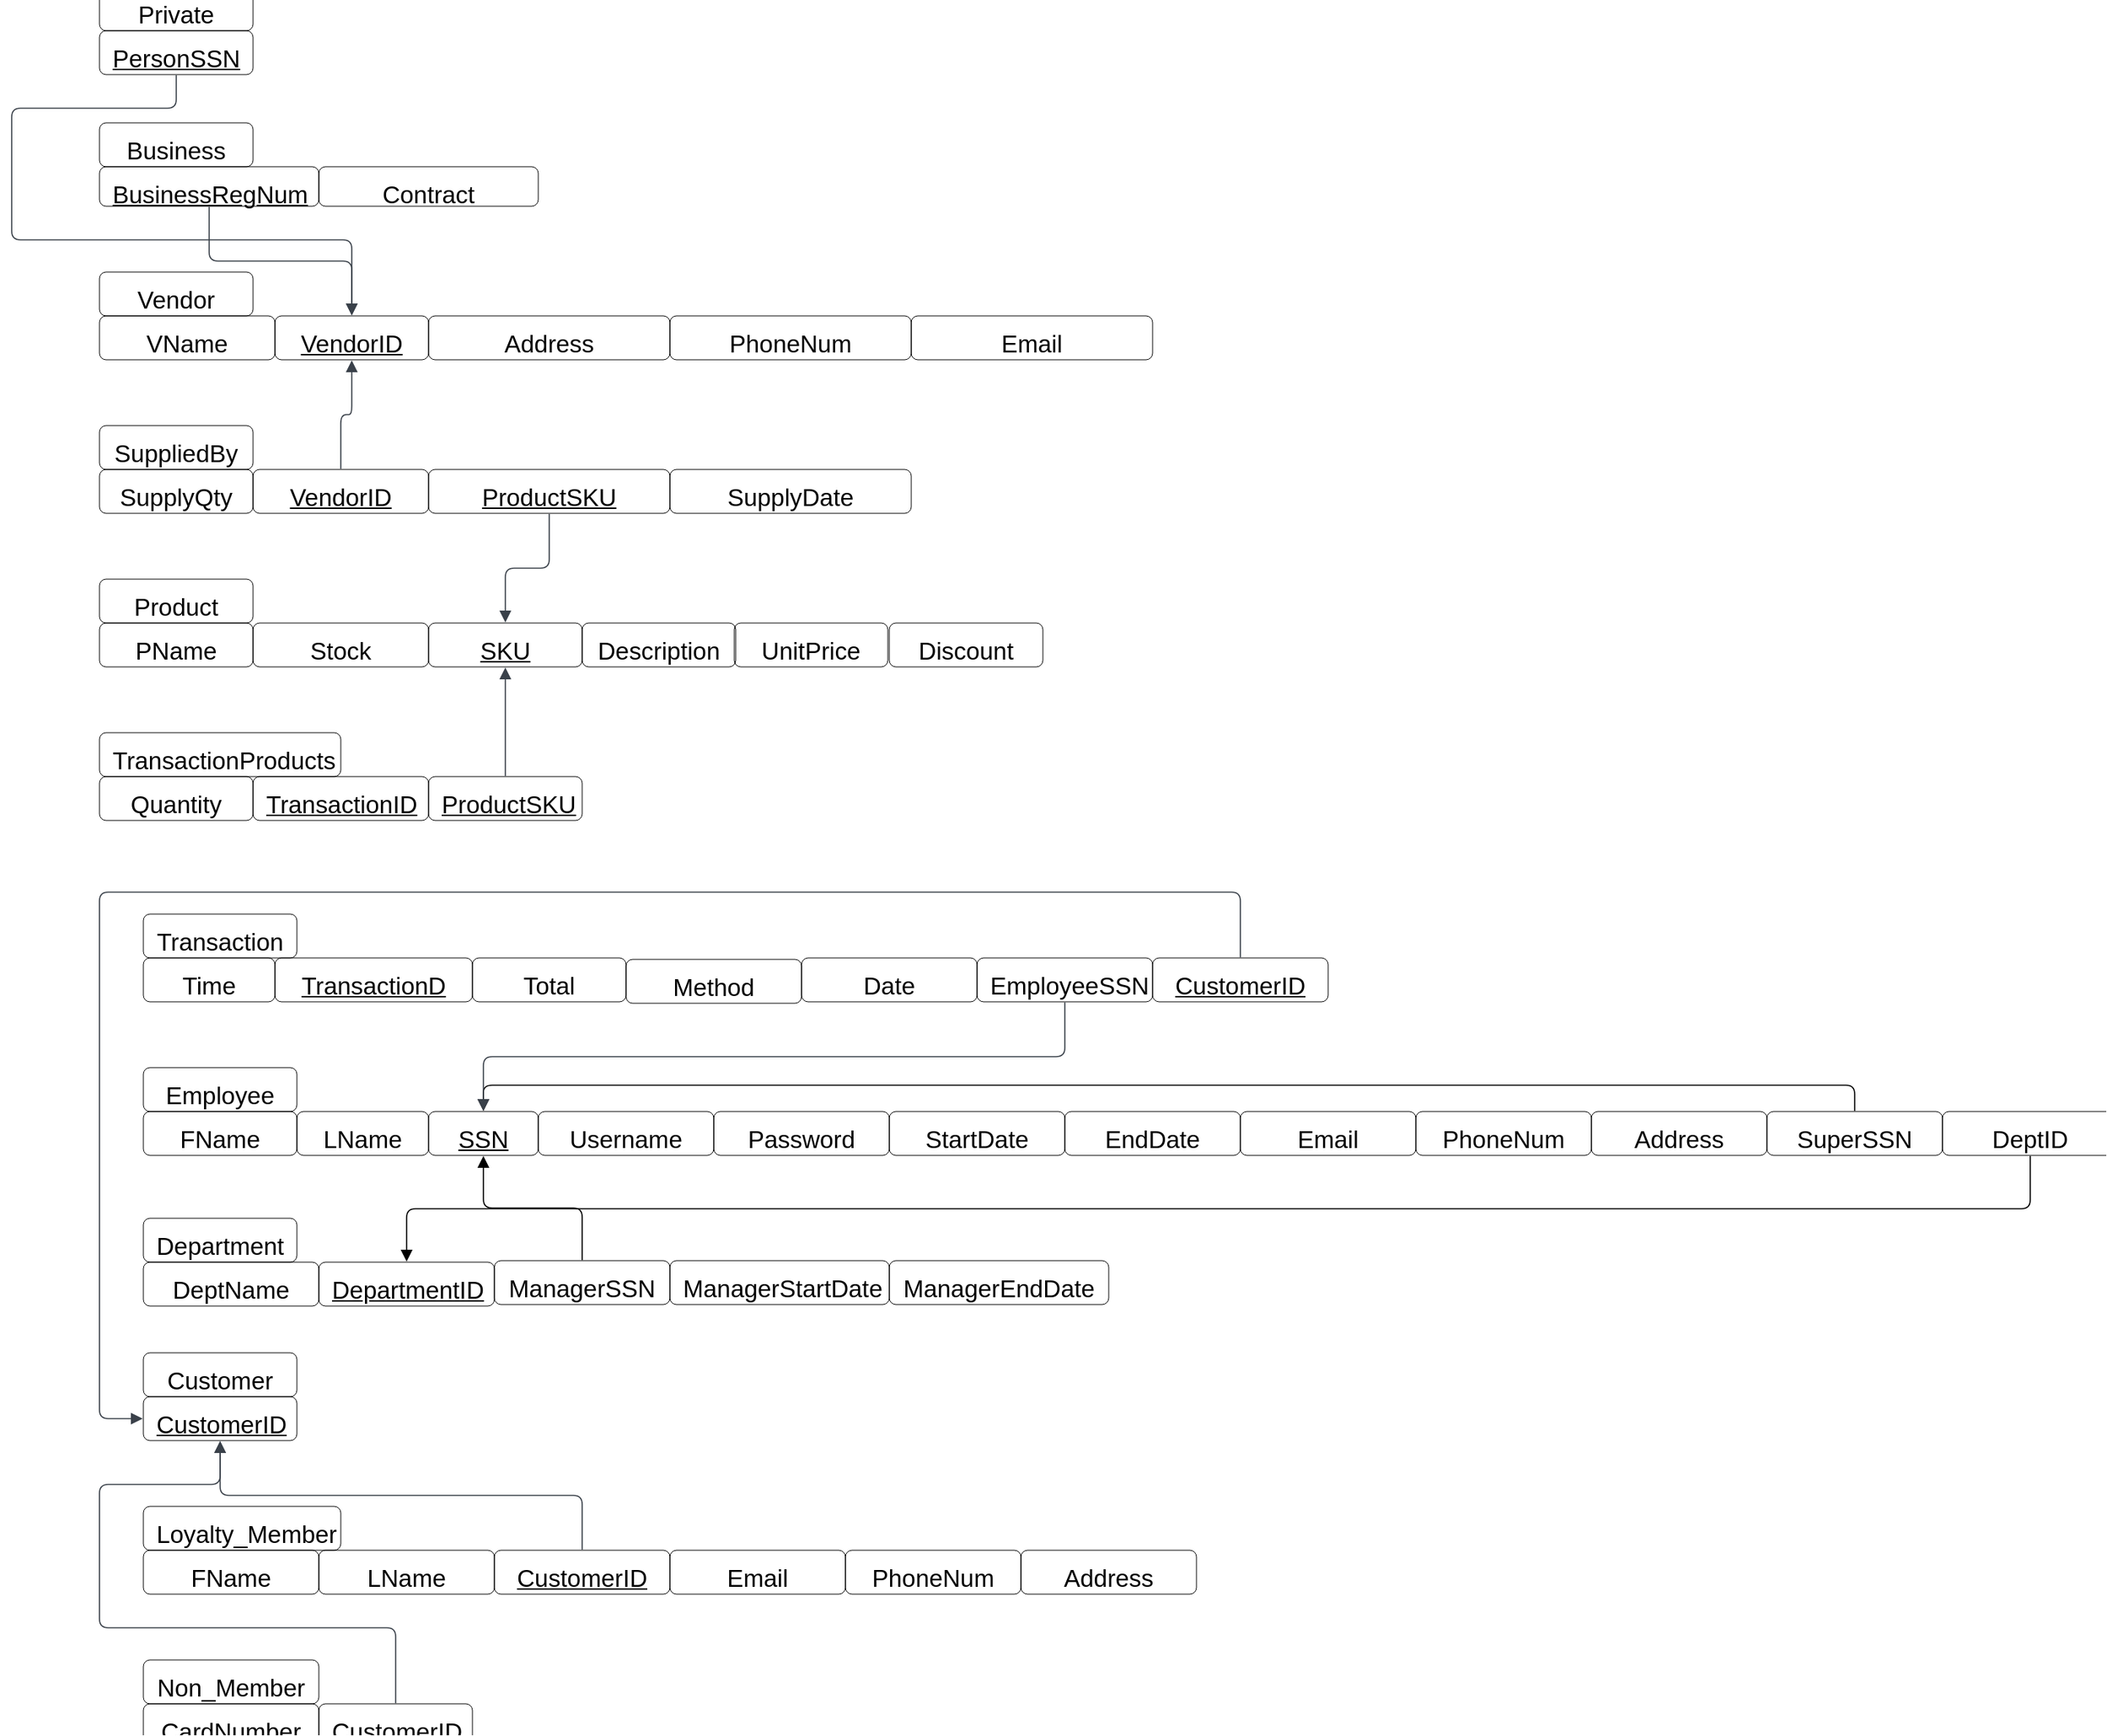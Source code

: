 <mxfile version="24.0.3" type="github">
  <diagram name="Page-1" id="0L31x0JCxt3D-X1f87Kg">
    <mxGraphModel dx="1730" dy="1568" grid="1" gridSize="10" guides="1" tooltips="1" connect="1" arrows="1" fold="1" page="1" pageScale="1" pageWidth="850" pageHeight="1100" math="0" shadow="0">
      <root>
        <mxCell id="0" />
        <mxCell id="1" parent="0" />
        <mxCell id="UhTZSJDojapIAJncs3Ie-1" value="Transaction" style="html=1;overflow=block;blockSpacing=1;whiteSpace=wrap;fontSize=16.7;spacing=9;strokeColor=#000000;rounded=1;absoluteArcSize=1;arcSize=9;fillColor=none;strokeWidth=NaN;lucidId=Yq1gV6EMWY4y;" vertex="1" parent="1">
          <mxGeometry x="-450" y="150" width="105" height="30" as="geometry" />
        </mxCell>
        <mxCell id="UhTZSJDojapIAJncs3Ie-2" value="Employee" style="html=1;overflow=block;blockSpacing=1;whiteSpace=wrap;fontSize=16.7;spacing=9;strokeColor=#000000;rounded=1;absoluteArcSize=1;arcSize=9;fillColor=none;strokeWidth=NaN;lucidId=8q1gLRhdCn5E;" vertex="1" parent="1">
          <mxGeometry x="-450" y="255" width="105" height="30" as="geometry" />
        </mxCell>
        <mxCell id="UhTZSJDojapIAJncs3Ie-3" value="TransactionD" style="html=1;overflow=block;blockSpacing=1;whiteSpace=wrap;fontSize=16.7;fontStyle=4;spacing=9;strokeColor=#000000;rounded=1;absoluteArcSize=1;arcSize=9;fillColor=none;strokeWidth=NaN;lucidId=nqdhqJ0Y.3lQ;" vertex="1" parent="1">
          <mxGeometry x="-360" y="180" width="135" height="30" as="geometry" />
        </mxCell>
        <mxCell id="UhTZSJDojapIAJncs3Ie-4" value="Total" style="html=1;overflow=block;blockSpacing=1;whiteSpace=wrap;fontSize=16.7;spacing=9;strokeColor=#000000;rounded=1;absoluteArcSize=1;arcSize=9;fillColor=none;strokeWidth=NaN;lucidId=XqdhWP~b3AbX;" vertex="1" parent="1">
          <mxGeometry x="-225" y="180" width="105" height="30" as="geometry" />
        </mxCell>
        <mxCell id="UhTZSJDojapIAJncs3Ie-5" value="Method" style="html=1;overflow=block;blockSpacing=1;whiteSpace=wrap;fontSize=16.7;spacing=9;strokeColor=#000000;rounded=1;absoluteArcSize=1;arcSize=9;fillColor=none;strokeWidth=NaN;lucidId=6qdhl-m-eXuS;" vertex="1" parent="1">
          <mxGeometry x="-120" y="181" width="120" height="30" as="geometry" />
        </mxCell>
        <mxCell id="UhTZSJDojapIAJncs3Ie-6" value="Date" style="html=1;overflow=block;blockSpacing=1;whiteSpace=wrap;fontSize=16.7;spacing=9;strokeColor=#000000;rounded=1;absoluteArcSize=1;arcSize=9;fillColor=none;strokeWidth=NaN;lucidId=~qdhrhmJoSZu;" vertex="1" parent="1">
          <mxGeometry y="180" width="120" height="30" as="geometry" />
        </mxCell>
        <mxCell id="UhTZSJDojapIAJncs3Ie-7" value="Username" style="html=1;overflow=block;blockSpacing=1;whiteSpace=wrap;fontSize=16.7;spacing=9;strokeColor=#000000;rounded=1;absoluteArcSize=1;arcSize=9;fillColor=none;strokeWidth=NaN;lucidId=AZwh2IDCZcRk;" vertex="1" parent="1">
          <mxGeometry x="-180" y="285" width="120" height="30" as="geometry" />
        </mxCell>
        <mxCell id="UhTZSJDojapIAJncs3Ie-8" value="Password" style="html=1;overflow=block;blockSpacing=1;whiteSpace=wrap;fontSize=16.7;spacing=9;strokeColor=#000000;rounded=1;absoluteArcSize=1;arcSize=9;fillColor=none;strokeWidth=NaN;lucidId=AZwheVHke3oi;" vertex="1" parent="1">
          <mxGeometry x="-60" y="285" width="120" height="30" as="geometry" />
        </mxCell>
        <mxCell id="UhTZSJDojapIAJncs3Ie-9" value="StartDate" style="html=1;overflow=block;blockSpacing=1;whiteSpace=wrap;fontSize=16.7;spacing=9;strokeColor=#000000;rounded=1;absoluteArcSize=1;arcSize=9;fillColor=none;strokeWidth=NaN;lucidId=AZwhyjKMd5gG;" vertex="1" parent="1">
          <mxGeometry x="60" y="285" width="120" height="30" as="geometry" />
        </mxCell>
        <mxCell id="UhTZSJDojapIAJncs3Ie-10" value="EndDate" style="html=1;overflow=block;blockSpacing=1;whiteSpace=wrap;fontSize=16.7;spacing=9;strokeColor=#000000;rounded=1;absoluteArcSize=1;arcSize=9;fillColor=none;strokeWidth=NaN;lucidId=AZwhG_EfR~ET;" vertex="1" parent="1">
          <mxGeometry x="180" y="285" width="120" height="30" as="geometry" />
        </mxCell>
        <mxCell id="UhTZSJDojapIAJncs3Ie-11" value="Email" style="html=1;overflow=block;blockSpacing=1;whiteSpace=wrap;fontSize=16.7;spacing=9;strokeColor=#000000;rounded=1;absoluteArcSize=1;arcSize=9;fillColor=none;strokeWidth=NaN;lucidId=V0whcvL906yf;" vertex="1" parent="1">
          <mxGeometry x="300" y="285" width="120" height="30" as="geometry" />
        </mxCell>
        <mxCell id="UhTZSJDojapIAJncs3Ie-12" value="PhoneNum" style="html=1;overflow=block;blockSpacing=1;whiteSpace=wrap;fontSize=16.7;spacing=9;strokeColor=#000000;rounded=1;absoluteArcSize=1;arcSize=9;fillColor=none;strokeWidth=NaN;lucidId=80whD2hbYg2R;" vertex="1" parent="1">
          <mxGeometry x="420" y="285" width="120" height="30" as="geometry" />
        </mxCell>
        <mxCell id="UhTZSJDojapIAJncs3Ie-13" value="Address" style="html=1;overflow=block;blockSpacing=1;whiteSpace=wrap;fontSize=16.7;spacing=9;strokeColor=#000000;rounded=1;absoluteArcSize=1;arcSize=9;fillColor=none;strokeWidth=NaN;lucidId=x1who70yaUuA;" vertex="1" parent="1">
          <mxGeometry x="540" y="285" width="120" height="30" as="geometry" />
        </mxCell>
        <mxCell id="UhTZSJDojapIAJncs3Ie-14" value="LName" style="html=1;overflow=block;blockSpacing=1;whiteSpace=wrap;fontSize=16.7;spacing=9;strokeColor=#000000;rounded=1;absoluteArcSize=1;arcSize=9;fillColor=none;strokeWidth=NaN;lucidId=q3whD~-cCgUx;" vertex="1" parent="1">
          <mxGeometry x="-345" y="285" width="90" height="30" as="geometry" />
        </mxCell>
        <mxCell id="UhTZSJDojapIAJncs3Ie-15" value="FName" style="html=1;overflow=block;blockSpacing=1;whiteSpace=wrap;fontSize=16.7;spacing=9;strokeColor=#000000;rounded=1;absoluteArcSize=1;arcSize=9;fillColor=none;strokeWidth=NaN;lucidId=s3whrYaogn3L;" vertex="1" parent="1">
          <mxGeometry x="-450" y="285" width="105" height="30" as="geometry" />
        </mxCell>
        <mxCell id="UhTZSJDojapIAJncs3Ie-16" value="Department" style="html=1;overflow=block;blockSpacing=1;whiteSpace=wrap;fontSize=16.7;spacing=9;strokeColor=#000000;rounded=1;absoluteArcSize=1;arcSize=9;fillColor=none;strokeWidth=NaN;lucidId=V7whF-TBnMT7;" vertex="1" parent="1">
          <mxGeometry x="-450" y="358" width="105" height="30" as="geometry" />
        </mxCell>
        <mxCell id="UhTZSJDojapIAJncs3Ie-17" value="DepartmentID" style="html=1;overflow=block;blockSpacing=1;whiteSpace=wrap;fontSize=16.7;fontStyle=4;spacing=9;strokeColor=#000000;rounded=1;absoluteArcSize=1;arcSize=9;fillColor=none;strokeWidth=NaN;lucidId=V7whpLSgJsBF;" vertex="1" parent="1">
          <mxGeometry x="-330" y="388" width="120" height="30" as="geometry" />
        </mxCell>
        <mxCell id="UhTZSJDojapIAJncs3Ie-18" value="SuperSSN" style="html=1;overflow=block;blockSpacing=1;whiteSpace=wrap;fontSize=16.7;spacing=9;strokeColor=#000000;rounded=1;absoluteArcSize=1;arcSize=9;fillColor=none;strokeWidth=NaN;lucidId=Zdxho9hIk2cQ;" vertex="1" parent="1">
          <mxGeometry x="660" y="285" width="120" height="30" as="geometry" />
        </mxCell>
        <mxCell id="UhTZSJDojapIAJncs3Ie-19" value="DeptID" style="html=1;overflow=block;blockSpacing=1;whiteSpace=wrap;fontSize=16.7;spacing=9;strokeColor=#000000;rounded=1;absoluteArcSize=1;arcSize=9;fillColor=none;strokeWidth=NaN;lucidId=Wexh.4-Y-VP3;" vertex="1" parent="1">
          <mxGeometry x="780" y="285" width="120" height="30" as="geometry" />
        </mxCell>
        <mxCell id="UhTZSJDojapIAJncs3Ie-20" value="ManagerSSN" style="html=1;overflow=block;blockSpacing=1;whiteSpace=wrap;fontSize=16.7;spacing=9;strokeColor=#000000;rounded=1;absoluteArcSize=1;arcSize=9;fillColor=none;strokeWidth=NaN;lucidId=MhxhNHQ4AL._;" vertex="1" parent="1">
          <mxGeometry x="-210" y="387" width="120" height="30" as="geometry" />
        </mxCell>
        <mxCell id="UhTZSJDojapIAJncs3Ie-21" value="ManagerStartDate" style="html=1;overflow=block;blockSpacing=1;whiteSpace=wrap;fontSize=16.7;spacing=9;strokeColor=#000000;rounded=1;absoluteArcSize=1;arcSize=9;fillColor=none;strokeWidth=NaN;lucidId=0hxhVE2IZeMM;" vertex="1" parent="1">
          <mxGeometry x="-90" y="387" width="150" height="30" as="geometry" />
        </mxCell>
        <mxCell id="UhTZSJDojapIAJncs3Ie-22" value="ManagerEndDate" style="html=1;overflow=block;blockSpacing=1;whiteSpace=wrap;fontSize=16.7;spacing=9;strokeColor=#000000;rounded=1;absoluteArcSize=1;arcSize=9;fillColor=none;strokeWidth=NaN;lucidId=gixhGlueWvre;" vertex="1" parent="1">
          <mxGeometry x="60" y="387" width="150" height="30" as="geometry" />
        </mxCell>
        <mxCell id="UhTZSJDojapIAJncs3Ie-23" value="DeptName" style="html=1;overflow=block;blockSpacing=1;whiteSpace=wrap;fontSize=16.7;spacing=9;strokeColor=#000000;rounded=1;absoluteArcSize=1;arcSize=9;fillColor=none;strokeWidth=NaN;lucidId=AjxhQKYyx75y;" vertex="1" parent="1">
          <mxGeometry x="-450" y="388" width="120" height="30" as="geometry" />
        </mxCell>
        <mxCell id="UhTZSJDojapIAJncs3Ie-24" value="SSN" style="html=1;overflow=block;blockSpacing=1;whiteSpace=wrap;fontSize=16.7;fontStyle=4;spacing=9;strokeColor=#000000;rounded=1;absoluteArcSize=1;arcSize=9;fillColor=none;strokeWidth=NaN;lucidId=0jxhKDyI0.M3;" vertex="1" parent="1">
          <mxGeometry x="-255" y="285" width="75" height="30" as="geometry" />
        </mxCell>
        <mxCell id="UhTZSJDojapIAJncs3Ie-25" value="" style="html=1;jettySize=18;whiteSpace=wrap;fontSize=13;strokeColor=#000000;strokeOpacity=100;strokeWidth=0.8;rounded=1;arcSize=12;edgeStyle=orthogonalEdgeStyle;startArrow=none;endArrow=block;endFill=1;exitX=0.5;exitY=-0.012;exitPerimeter=0;entryX=0.5;entryY=-0.012;entryPerimeter=0;lucidId=1kxhruS2P8~f;" edge="1" parent="1" source="UhTZSJDojapIAJncs3Ie-18" target="UhTZSJDojapIAJncs3Ie-24">
          <mxGeometry width="100" height="100" relative="1" as="geometry">
            <Array as="points" />
          </mxGeometry>
        </mxCell>
        <mxCell id="UhTZSJDojapIAJncs3Ie-26" value="" style="html=1;jettySize=18;whiteSpace=wrap;fontSize=13;strokeColor=#000000;strokeOpacity=100;strokeWidth=0.8;rounded=1;arcSize=12;edgeStyle=orthogonalEdgeStyle;startArrow=none;endArrow=block;endFill=1;exitX=0.5;exitY=-0.012;exitPerimeter=0;entryX=0.5;entryY=1.012;entryPerimeter=0;lucidId=7kxh3mrra-k9;" edge="1" parent="1" source="UhTZSJDojapIAJncs3Ie-20" target="UhTZSJDojapIAJncs3Ie-24">
          <mxGeometry width="100" height="100" relative="1" as="geometry">
            <Array as="points" />
          </mxGeometry>
        </mxCell>
        <mxCell id="UhTZSJDojapIAJncs3Ie-27" value="" style="html=1;jettySize=18;whiteSpace=wrap;fontSize=13;strokeColor=#000000;strokeOpacity=100;strokeWidth=0.8;rounded=1;arcSize=12;edgeStyle=orthogonalEdgeStyle;startArrow=none;endArrow=block;endFill=1;exitX=0.5;exitY=1.012;exitPerimeter=0;entryX=0.5;entryY=-0.012;entryPerimeter=0;lucidId=YlxhlqVjebws;" edge="1" parent="1" source="UhTZSJDojapIAJncs3Ie-19" target="UhTZSJDojapIAJncs3Ie-17">
          <mxGeometry width="100" height="100" relative="1" as="geometry">
            <Array as="points" />
          </mxGeometry>
        </mxCell>
        <mxCell id="UhTZSJDojapIAJncs3Ie-28" value="EmployeeSSN" style="html=1;overflow=block;blockSpacing=1;whiteSpace=wrap;fontSize=16.7;spacing=9;strokeColor=#000000;rounded=1;absoluteArcSize=1;arcSize=9;fillColor=none;strokeWidth=NaN;lucidId=xmxhDJ.Iz-fq;" vertex="1" parent="1">
          <mxGeometry x="120" y="180" width="120" height="30" as="geometry" />
        </mxCell>
        <mxCell id="UhTZSJDojapIAJncs3Ie-29" value="" style="html=1;jettySize=18;whiteSpace=wrap;fontSize=13;strokeColor=#3a414a;strokeOpacity=100;strokeWidth=0.8;rounded=1;arcSize=12;edgeStyle=orthogonalEdgeStyle;startArrow=none;endArrow=block;endFill=1;exitX=0.5;exitY=1.012;exitPerimeter=0;entryX=0.5;entryY=-0.012;entryPerimeter=0;lucidId=NmxhPEVHiZgi;" edge="1" parent="1" source="UhTZSJDojapIAJncs3Ie-28" target="UhTZSJDojapIAJncs3Ie-24">
          <mxGeometry width="100" height="100" relative="1" as="geometry">
            <Array as="points" />
          </mxGeometry>
        </mxCell>
        <mxCell id="UhTZSJDojapIAJncs3Ie-30" value="Time" style="html=1;overflow=block;blockSpacing=1;whiteSpace=wrap;fontSize=16.7;spacing=9;strokeColor=#000000;rounded=1;absoluteArcSize=1;arcSize=9;fillColor=none;strokeWidth=NaN;lucidId=_mxhJ_ihVAgu;" vertex="1" parent="1">
          <mxGeometry x="-450" y="180" width="90" height="30" as="geometry" />
        </mxCell>
        <mxCell id="UhTZSJDojapIAJncs3Ie-31" value="Customer" style="html=1;overflow=block;blockSpacing=1;whiteSpace=wrap;fontSize=16.7;spacing=9;strokeColor=#000000;rounded=1;absoluteArcSize=1;arcSize=9;fillColor=none;strokeWidth=NaN;lucidId=npxh0uyaCyRX;" vertex="1" parent="1">
          <mxGeometry x="-450" y="450" width="105" height="30" as="geometry" />
        </mxCell>
        <mxCell id="UhTZSJDojapIAJncs3Ie-32" value="CustomerID" style="html=1;overflow=block;blockSpacing=1;whiteSpace=wrap;fontSize=16.7;fontStyle=4;spacing=9;strokeColor=#000000;rounded=1;absoluteArcSize=1;arcSize=9;fillColor=none;strokeWidth=NaN;lucidId=npxhJ9xA.a8S;" vertex="1" parent="1">
          <mxGeometry x="-450" y="480" width="105" height="30" as="geometry" />
        </mxCell>
        <mxCell id="UhTZSJDojapIAJncs3Ie-33" value="CustomerID" style="html=1;overflow=block;blockSpacing=1;whiteSpace=wrap;fontSize=16.7;fontStyle=4;spacing=9;strokeColor=#000000;rounded=1;absoluteArcSize=1;arcSize=9;fillColor=none;strokeWidth=NaN;lucidId=VxxhelrvtAOZ;" vertex="1" parent="1">
          <mxGeometry x="240" y="180" width="120" height="30" as="geometry" />
        </mxCell>
        <mxCell id="UhTZSJDojapIAJncs3Ie-34" value="" style="html=1;jettySize=18;whiteSpace=wrap;fontSize=13;strokeColor=#3a414a;strokeOpacity=100;strokeWidth=0.8;rounded=1;arcSize=12;edgeStyle=orthogonalEdgeStyle;startArrow=none;endArrow=block;endFill=1;exitX=0.5;exitY=-0.012;exitPerimeter=0;entryX=-0.004;entryY=0.5;entryPerimeter=0;lucidId=5yxh2ec2hhG.;" edge="1" parent="1" source="UhTZSJDojapIAJncs3Ie-33" target="UhTZSJDojapIAJncs3Ie-32">
          <mxGeometry width="100" height="100" relative="1" as="geometry">
            <Array as="points">
              <mxPoint x="300" y="135" />
              <mxPoint x="-480" y="135" />
              <mxPoint x="-480" y="495" />
            </Array>
          </mxGeometry>
        </mxCell>
        <mxCell id="UhTZSJDojapIAJncs3Ie-35" value="Loyalty_Member" style="html=1;overflow=block;blockSpacing=1;whiteSpace=wrap;fontSize=16.7;spacing=9;strokeColor=#000000;rounded=1;absoluteArcSize=1;arcSize=9;fillColor=none;strokeWidth=NaN;lucidId=xzxhjnQ1tvcg;" vertex="1" parent="1">
          <mxGeometry x="-450" y="555" width="135" height="30" as="geometry" />
        </mxCell>
        <mxCell id="UhTZSJDojapIAJncs3Ie-36" value="FName" style="html=1;overflow=block;blockSpacing=1;whiteSpace=wrap;fontSize=16.7;spacing=9;strokeColor=#000000;rounded=1;absoluteArcSize=1;arcSize=9;fillColor=none;strokeWidth=NaN;lucidId=xzxhWytjlxNh;" vertex="1" parent="1">
          <mxGeometry x="-450" y="585" width="120" height="30" as="geometry" />
        </mxCell>
        <mxCell id="UhTZSJDojapIAJncs3Ie-37" value="Non_Member" style="html=1;overflow=block;blockSpacing=1;whiteSpace=wrap;fontSize=16.7;spacing=9;strokeColor=#000000;rounded=1;absoluteArcSize=1;arcSize=9;fillColor=none;strokeWidth=NaN;lucidId=Dzxh1Jxs_7~j;" vertex="1" parent="1">
          <mxGeometry x="-450" y="660" width="120" height="30" as="geometry" />
        </mxCell>
        <mxCell id="UhTZSJDojapIAJncs3Ie-38" value="CardNumber" style="html=1;overflow=block;blockSpacing=1;whiteSpace=wrap;fontSize=16.7;spacing=9;strokeColor=#000000;rounded=1;absoluteArcSize=1;arcSize=9;fillColor=none;strokeWidth=NaN;lucidId=Dzxh0kTM7rri;" vertex="1" parent="1">
          <mxGeometry x="-450" y="690" width="120" height="30" as="geometry" />
        </mxCell>
        <mxCell id="UhTZSJDojapIAJncs3Ie-39" value="LName" style="html=1;overflow=block;blockSpacing=1;whiteSpace=wrap;fontSize=16.7;spacing=9;strokeColor=#000000;rounded=1;absoluteArcSize=1;arcSize=9;fillColor=none;strokeWidth=NaN;lucidId=vAxhLIw62uAn;" vertex="1" parent="1">
          <mxGeometry x="-330" y="585" width="120" height="30" as="geometry" />
        </mxCell>
        <mxCell id="UhTZSJDojapIAJncs3Ie-40" value="CustomerID" style="html=1;overflow=block;blockSpacing=1;whiteSpace=wrap;fontSize=16.7;fontStyle=4;spacing=9;strokeColor=#000000;rounded=1;absoluteArcSize=1;arcSize=9;fillColor=none;strokeWidth=NaN;lucidId=LAxh5~vAwySv;" vertex="1" parent="1">
          <mxGeometry x="-210" y="585" width="120" height="30" as="geometry" />
        </mxCell>
        <mxCell id="UhTZSJDojapIAJncs3Ie-41" value="CustomerID" style="html=1;overflow=block;blockSpacing=1;whiteSpace=wrap;fontSize=16.7;fontStyle=4;spacing=9;strokeColor=#000000;rounded=1;absoluteArcSize=1;arcSize=9;fillColor=none;strokeWidth=NaN;lucidId=dCxhb27nLF8R;" vertex="1" parent="1">
          <mxGeometry x="-330" y="690" width="105" height="30" as="geometry" />
        </mxCell>
        <mxCell id="UhTZSJDojapIAJncs3Ie-42" value="" style="html=1;jettySize=18;whiteSpace=wrap;fontSize=13;strokeColor=#3a414a;strokeOpacity=100;strokeWidth=0.8;rounded=1;arcSize=12;edgeStyle=orthogonalEdgeStyle;startArrow=none;endArrow=block;endFill=1;exitX=0.5;exitY=-0.012;exitPerimeter=0;entryX=0.5;entryY=1.012;entryPerimeter=0;lucidId=RCxhN35hZL.2;" edge="1" parent="1" source="UhTZSJDojapIAJncs3Ie-41" target="UhTZSJDojapIAJncs3Ie-32">
          <mxGeometry width="100" height="100" relative="1" as="geometry">
            <Array as="points">
              <mxPoint x="-277" y="638" />
              <mxPoint x="-480" y="638" />
              <mxPoint x="-480" y="540" />
              <mxPoint x="-397" y="540" />
            </Array>
          </mxGeometry>
        </mxCell>
        <mxCell id="UhTZSJDojapIAJncs3Ie-43" value="Email" style="html=1;overflow=block;blockSpacing=1;whiteSpace=wrap;fontSize=16.7;spacing=9;strokeColor=#000000;rounded=1;absoluteArcSize=1;arcSize=9;fillColor=none;strokeWidth=NaN;lucidId=pExhsK3yjRsr;" vertex="1" parent="1">
          <mxGeometry x="-90" y="585" width="120" height="30" as="geometry" />
        </mxCell>
        <mxCell id="UhTZSJDojapIAJncs3Ie-44" value="PhoneNum" style="html=1;overflow=block;blockSpacing=1;whiteSpace=wrap;fontSize=16.7;spacing=9;strokeColor=#000000;rounded=1;absoluteArcSize=1;arcSize=9;fillColor=none;strokeWidth=NaN;lucidId=pExhnXIh9gMP;" vertex="1" parent="1">
          <mxGeometry x="30" y="585" width="120" height="30" as="geometry" />
        </mxCell>
        <mxCell id="UhTZSJDojapIAJncs3Ie-45" value="Address" style="html=1;overflow=block;blockSpacing=1;whiteSpace=wrap;fontSize=16.7;spacing=9;strokeColor=#000000;rounded=1;absoluteArcSize=1;arcSize=9;fillColor=none;strokeWidth=NaN;lucidId=pExhKP2ixfmc;" vertex="1" parent="1">
          <mxGeometry x="150" y="585" width="120" height="30" as="geometry" />
        </mxCell>
        <mxCell id="UhTZSJDojapIAJncs3Ie-46" value="" style="html=1;jettySize=18;whiteSpace=wrap;fontSize=13;strokeColor=#3a414a;strokeOpacity=100;strokeWidth=0.8;rounded=1;arcSize=12;edgeStyle=orthogonalEdgeStyle;startArrow=none;endArrow=block;endFill=1;exitX=0.5;exitY=-0.012;exitPerimeter=0;entryX=0.5;entryY=1.012;entryPerimeter=0;lucidId=kIxhHnmVdXt_;" edge="1" parent="1" source="UhTZSJDojapIAJncs3Ie-40" target="UhTZSJDojapIAJncs3Ie-32">
          <mxGeometry width="100" height="100" relative="1" as="geometry">
            <Array as="points" />
          </mxGeometry>
        </mxCell>
        <mxCell id="UhTZSJDojapIAJncs3Ie-47" value="Product" style="html=1;overflow=block;blockSpacing=1;whiteSpace=wrap;fontSize=16.7;spacing=9;strokeColor=#000000;rounded=1;absoluteArcSize=1;arcSize=9;fillColor=none;strokeWidth=NaN;lucidId=I3xhLp7_MDGh;" vertex="1" parent="1">
          <mxGeometry x="-480" y="-79" width="105" height="30" as="geometry" />
        </mxCell>
        <mxCell id="UhTZSJDojapIAJncs3Ie-48" value="Stock" style="html=1;overflow=block;blockSpacing=1;whiteSpace=wrap;fontSize=16.7;spacing=9;strokeColor=#000000;rounded=1;absoluteArcSize=1;arcSize=9;fillColor=none;strokeWidth=NaN;lucidId=I3xh8Iu-50JL;" vertex="1" parent="1">
          <mxGeometry x="-375" y="-49" width="120" height="30" as="geometry" />
        </mxCell>
        <mxCell id="UhTZSJDojapIAJncs3Ie-49" value="Description" style="html=1;overflow=block;blockSpacing=1;whiteSpace=wrap;fontSize=16.7;spacing=9;strokeColor=#000000;rounded=1;absoluteArcSize=1;arcSize=9;fillColor=none;strokeWidth=NaN;lucidId=I3xhb1~k3MBC;" vertex="1" parent="1">
          <mxGeometry x="-150" y="-49" width="105" height="30" as="geometry" />
        </mxCell>
        <mxCell id="UhTZSJDojapIAJncs3Ie-50" value="UnitPrice" style="html=1;overflow=block;blockSpacing=1;whiteSpace=wrap;fontSize=16.7;spacing=9;strokeColor=#000000;rounded=1;absoluteArcSize=1;arcSize=9;fillColor=none;strokeWidth=NaN;lucidId=I3xhuEGo4aVJ;" vertex="1" parent="1">
          <mxGeometry x="-46" y="-49" width="105" height="30" as="geometry" />
        </mxCell>
        <mxCell id="UhTZSJDojapIAJncs3Ie-51" value="SKU" style="html=1;overflow=block;blockSpacing=1;whiteSpace=wrap;fontSize=16.7;fontStyle=4;spacing=9;strokeColor=#000000;rounded=1;absoluteArcSize=1;arcSize=9;fillColor=none;strokeWidth=NaN;lucidId=I3xhfhjUNjbj;" vertex="1" parent="1">
          <mxGeometry x="-255" y="-49" width="105" height="30" as="geometry" />
        </mxCell>
        <mxCell id="UhTZSJDojapIAJncs3Ie-52" value="PName" style="html=1;overflow=block;blockSpacing=1;whiteSpace=wrap;fontSize=16.7;spacing=9;strokeColor=#000000;rounded=1;absoluteArcSize=1;arcSize=9;fillColor=none;strokeWidth=NaN;lucidId=I3xhKr7yX~lY;" vertex="1" parent="1">
          <mxGeometry x="-480" y="-49" width="105" height="30" as="geometry" />
        </mxCell>
        <mxCell id="UhTZSJDojapIAJncs3Ie-53" value="TransactionProducts" style="html=1;overflow=block;blockSpacing=1;whiteSpace=wrap;fontSize=16.7;spacing=9;strokeColor=#000000;rounded=1;absoluteArcSize=1;arcSize=9;fillColor=none;strokeWidth=NaN;lucidId=T3xh0F.bp1L6;" vertex="1" parent="1">
          <mxGeometry x="-480" y="26" width="165" height="30" as="geometry" />
        </mxCell>
        <mxCell id="UhTZSJDojapIAJncs3Ie-54" value="TransactionID" style="html=1;overflow=block;blockSpacing=1;whiteSpace=wrap;fontSize=16.7;fontStyle=4;spacing=9;strokeColor=#000000;rounded=1;absoluteArcSize=1;arcSize=9;fillColor=none;strokeWidth=NaN;lucidId=T3xhupfZFF7q;" vertex="1" parent="1">
          <mxGeometry x="-375" y="56" width="120" height="30" as="geometry" />
        </mxCell>
        <mxCell id="UhTZSJDojapIAJncs3Ie-55" value="ProductSKU" style="html=1;overflow=block;blockSpacing=1;whiteSpace=wrap;fontSize=16.7;fontStyle=4;spacing=9;strokeColor=#000000;rounded=1;absoluteArcSize=1;arcSize=9;fillColor=none;strokeWidth=NaN;lucidId=T3xhiu6N-oRH;" vertex="1" parent="1">
          <mxGeometry x="-255" y="56" width="105" height="30" as="geometry" />
        </mxCell>
        <mxCell id="UhTZSJDojapIAJncs3Ie-56" value="Quantity" style="html=1;overflow=block;blockSpacing=1;whiteSpace=wrap;fontSize=16.7;spacing=9;strokeColor=#000000;rounded=1;absoluteArcSize=1;arcSize=9;fillColor=none;strokeWidth=NaN;lucidId=T3xhVhkVQDwZ;" vertex="1" parent="1">
          <mxGeometry x="-480" y="56" width="105" height="30" as="geometry" />
        </mxCell>
        <mxCell id="UhTZSJDojapIAJncs3Ie-57" value="" style="html=1;jettySize=18;whiteSpace=wrap;fontSize=13;strokeColor=#3a414a;strokeOpacity=100;strokeWidth=0.8;rounded=1;arcSize=12;edgeStyle=orthogonalEdgeStyle;startArrow=none;endArrow=block;endFill=1;exitX=0.5;exitY=-0.012;exitPerimeter=0;entryX=0.5;entryY=1.012;entryPerimeter=0;lucidId=C4xhp.Daafuo;" edge="1" parent="1" source="UhTZSJDojapIAJncs3Ie-55" target="UhTZSJDojapIAJncs3Ie-51">
          <mxGeometry width="100" height="100" relative="1" as="geometry">
            <Array as="points" />
          </mxGeometry>
        </mxCell>
        <mxCell id="UhTZSJDojapIAJncs3Ie-58" value="Vendor" style="html=1;overflow=block;blockSpacing=1;whiteSpace=wrap;fontSize=16.7;spacing=9;strokeColor=#000000;rounded=1;absoluteArcSize=1;arcSize=9;fillColor=none;strokeWidth=NaN;lucidId=B5xhH_DfAYKg;" vertex="1" parent="1">
          <mxGeometry x="-480" y="-289" width="105" height="30" as="geometry" />
        </mxCell>
        <mxCell id="UhTZSJDojapIAJncs3Ie-59" value="VendorID" style="html=1;overflow=block;blockSpacing=1;whiteSpace=wrap;fontSize=16.7;fontStyle=4;spacing=9;strokeColor=#000000;rounded=1;absoluteArcSize=1;arcSize=9;fillColor=none;strokeWidth=NaN;lucidId=B5xhirVMHGuk;" vertex="1" parent="1">
          <mxGeometry x="-360" y="-259" width="105" height="30" as="geometry" />
        </mxCell>
        <mxCell id="UhTZSJDojapIAJncs3Ie-60" value="Address" style="html=1;overflow=block;blockSpacing=1;whiteSpace=wrap;fontSize=16.7;spacing=9;strokeColor=#000000;rounded=1;absoluteArcSize=1;arcSize=9;fillColor=none;strokeWidth=NaN;lucidId=B5xhxztJ.X1T;" vertex="1" parent="1">
          <mxGeometry x="-255" y="-259" width="165" height="30" as="geometry" />
        </mxCell>
        <mxCell id="UhTZSJDojapIAJncs3Ie-61" value="PhoneNum" style="html=1;overflow=block;blockSpacing=1;whiteSpace=wrap;fontSize=16.7;spacing=9;strokeColor=#000000;rounded=1;absoluteArcSize=1;arcSize=9;fillColor=none;strokeWidth=NaN;lucidId=B5xhot2.PaBt;" vertex="1" parent="1">
          <mxGeometry x="-90" y="-259" width="165" height="30" as="geometry" />
        </mxCell>
        <mxCell id="UhTZSJDojapIAJncs3Ie-62" value="SuppliedBy" style="html=1;overflow=block;blockSpacing=1;whiteSpace=wrap;fontSize=16.7;spacing=9;strokeColor=#000000;rounded=1;absoluteArcSize=1;arcSize=9;fillColor=none;strokeWidth=NaN;lucidId=w6xhC5qomOFP;" vertex="1" parent="1">
          <mxGeometry x="-480" y="-184" width="105" height="30" as="geometry" />
        </mxCell>
        <mxCell id="UhTZSJDojapIAJncs3Ie-63" value="SupplyQty" style="html=1;overflow=block;blockSpacing=1;whiteSpace=wrap;fontSize=16.7;spacing=9;strokeColor=#000000;rounded=1;absoluteArcSize=1;arcSize=9;fillColor=none;strokeWidth=NaN;lucidId=w6xhVivBLuze;" vertex="1" parent="1">
          <mxGeometry x="-480" y="-154" width="105" height="30" as="geometry" />
        </mxCell>
        <mxCell id="UhTZSJDojapIAJncs3Ie-64" value="VendorID" style="html=1;overflow=block;blockSpacing=1;whiteSpace=wrap;fontSize=16.7;fontStyle=4;spacing=9;strokeColor=#000000;rounded=1;absoluteArcSize=1;arcSize=9;fillColor=none;strokeWidth=NaN;lucidId=w6xhbJq7juR-;" vertex="1" parent="1">
          <mxGeometry x="-375" y="-154" width="120" height="30" as="geometry" />
        </mxCell>
        <mxCell id="UhTZSJDojapIAJncs3Ie-65" value="ProductSKU" style="html=1;overflow=block;blockSpacing=1;whiteSpace=wrap;fontSize=16.7;fontStyle=4;spacing=9;strokeColor=#000000;rounded=1;absoluteArcSize=1;arcSize=9;fillColor=none;strokeWidth=NaN;lucidId=w6xhEY~g-ryO;" vertex="1" parent="1">
          <mxGeometry x="-255" y="-154" width="165" height="30" as="geometry" />
        </mxCell>
        <mxCell id="UhTZSJDojapIAJncs3Ie-66" value="" style="html=1;jettySize=18;whiteSpace=wrap;fontSize=13;strokeColor=#3a414a;strokeOpacity=100;strokeWidth=0.8;rounded=1;arcSize=12;edgeStyle=orthogonalEdgeStyle;startArrow=none;endArrow=block;endFill=1;exitX=0.5;exitY=1.012;exitPerimeter=0;entryX=0.5;entryY=-0.012;entryPerimeter=0;lucidId=h7xhkDiH_fPn;" edge="1" parent="1" source="UhTZSJDojapIAJncs3Ie-65" target="UhTZSJDojapIAJncs3Ie-51">
          <mxGeometry width="100" height="100" relative="1" as="geometry">
            <Array as="points" />
          </mxGeometry>
        </mxCell>
        <mxCell id="UhTZSJDojapIAJncs3Ie-67" value="" style="html=1;jettySize=18;whiteSpace=wrap;fontSize=13;strokeColor=#3a414a;strokeOpacity=100;strokeWidth=0.8;rounded=1;arcSize=12;edgeStyle=orthogonalEdgeStyle;startArrow=none;endArrow=block;endFill=1;exitX=0.5;exitY=-0.013;exitPerimeter=0;entryX=0.5;entryY=1.012;entryPerimeter=0;lucidId=l7xh_fGGCv-b;" edge="1" parent="1" source="UhTZSJDojapIAJncs3Ie-64" target="UhTZSJDojapIAJncs3Ie-59">
          <mxGeometry width="100" height="100" relative="1" as="geometry">
            <Array as="points" />
          </mxGeometry>
        </mxCell>
        <mxCell id="UhTZSJDojapIAJncs3Ie-68" value="SupplyDate" style="html=1;overflow=block;blockSpacing=1;whiteSpace=wrap;fontSize=16.7;spacing=9;strokeColor=#000000;rounded=1;absoluteArcSize=1;arcSize=9;fillColor=none;strokeWidth=NaN;lucidId=W7xhk1JQVbwc;" vertex="1" parent="1">
          <mxGeometry x="-90" y="-154" width="165" height="30" as="geometry" />
        </mxCell>
        <mxCell id="UhTZSJDojapIAJncs3Ie-69" value="Email" style="html=1;overflow=block;blockSpacing=1;whiteSpace=wrap;fontSize=16.7;spacing=9;strokeColor=#000000;rounded=1;absoluteArcSize=1;arcSize=9;fillColor=none;strokeWidth=NaN;lucidId=g9xhdoX-oe_5;" vertex="1" parent="1">
          <mxGeometry x="75" y="-259" width="165" height="30" as="geometry" />
        </mxCell>
        <mxCell id="UhTZSJDojapIAJncs3Ie-70" value="Business" style="html=1;overflow=block;blockSpacing=1;whiteSpace=wrap;fontSize=16.7;spacing=9;strokeColor=#000000;rounded=1;absoluteArcSize=1;arcSize=9;fillColor=none;strokeWidth=NaN;lucidId=S-xhn~PVt85Q;" vertex="1" parent="1">
          <mxGeometry x="-480" y="-391" width="105" height="30" as="geometry" />
        </mxCell>
        <mxCell id="UhTZSJDojapIAJncs3Ie-71" value="BusinessRegNum" style="html=1;overflow=block;blockSpacing=1;whiteSpace=wrap;fontSize=16.7;fontStyle=4;spacing=9;strokeColor=#000000;rounded=1;absoluteArcSize=1;arcSize=9;fillColor=none;strokeWidth=NaN;lucidId=B_xh7B2Hqomi;" vertex="1" parent="1">
          <mxGeometry x="-480" y="-361" width="150" height="27" as="geometry" />
        </mxCell>
        <mxCell id="UhTZSJDojapIAJncs3Ie-72" value="VName" style="html=1;overflow=block;blockSpacing=1;whiteSpace=wrap;fontSize=16.7;spacing=9;strokeColor=#000000;rounded=1;absoluteArcSize=1;arcSize=9;fillColor=none;strokeWidth=NaN;lucidId=1_xh-u9nwIgR;" vertex="1" parent="1">
          <mxGeometry x="-480" y="-259" width="120" height="30" as="geometry" />
        </mxCell>
        <mxCell id="UhTZSJDojapIAJncs3Ie-73" value="" style="html=1;jettySize=18;whiteSpace=wrap;fontSize=13;strokeColor=#3a414a;strokeOpacity=100;strokeWidth=0.8;rounded=1;arcSize=12;edgeStyle=orthogonalEdgeStyle;startArrow=none;endArrow=block;endFill=1;exitX=0.5;exitY=1.014;exitPerimeter=0;entryX=0.5;entryY=-0.012;entryPerimeter=0;lucidId=-_xh2f8tW5Vg;" edge="1" parent="1" source="UhTZSJDojapIAJncs3Ie-71" target="UhTZSJDojapIAJncs3Ie-59">
          <mxGeometry width="100" height="100" relative="1" as="geometry">
            <Array as="points" />
          </mxGeometry>
        </mxCell>
        <mxCell id="UhTZSJDojapIAJncs3Ie-74" value="Private" style="html=1;overflow=block;blockSpacing=1;whiteSpace=wrap;fontSize=16.7;spacing=9;strokeColor=#000000;rounded=1;absoluteArcSize=1;arcSize=9;fillColor=none;strokeWidth=NaN;lucidId=s~xh~brEpf3E;" vertex="1" parent="1">
          <mxGeometry x="-480" y="-484" width="105" height="30" as="geometry" />
        </mxCell>
        <mxCell id="UhTZSJDojapIAJncs3Ie-75" value="PersonSSN" style="html=1;overflow=block;blockSpacing=1;whiteSpace=wrap;fontSize=16.7;fontStyle=4;spacing=9;strokeColor=#000000;rounded=1;absoluteArcSize=1;arcSize=9;fillColor=none;strokeWidth=NaN;lucidId=s~xhUaOYNvCe;" vertex="1" parent="1">
          <mxGeometry x="-480" y="-454" width="105" height="30" as="geometry" />
        </mxCell>
        <mxCell id="UhTZSJDojapIAJncs3Ie-76" value="" style="html=1;jettySize=18;whiteSpace=wrap;fontSize=13;strokeColor=#3a414a;strokeOpacity=100;strokeWidth=0.8;rounded=1;arcSize=12;edgeStyle=orthogonalEdgeStyle;startArrow=none;endArrow=block;endFill=1;exitX=0.5;exitY=1.012;exitPerimeter=0;entryX=0.5;entryY=-0.012;entryPerimeter=0;lucidId=vayhGGh.e3SL;" edge="1" parent="1" source="UhTZSJDojapIAJncs3Ie-75" target="UhTZSJDojapIAJncs3Ie-59">
          <mxGeometry width="100" height="100" relative="1" as="geometry">
            <Array as="points">
              <mxPoint x="-427" y="-401" />
              <mxPoint x="-540" y="-401" />
              <mxPoint x="-540" y="-311" />
              <mxPoint x="-307" y="-311" />
            </Array>
          </mxGeometry>
        </mxCell>
        <mxCell id="UhTZSJDojapIAJncs3Ie-77" value="Contract" style="html=1;overflow=block;blockSpacing=1;whiteSpace=wrap;fontSize=16.7;spacing=9;strokeColor=#000000;rounded=1;absoluteArcSize=1;arcSize=9;fillColor=none;strokeWidth=NaN;lucidId=idyhfqxgVqBQ;" vertex="1" parent="1">
          <mxGeometry x="-330" y="-361" width="150" height="27" as="geometry" />
        </mxCell>
        <mxCell id="UhTZSJDojapIAJncs3Ie-78" value="Discount" style="html=1;overflow=block;blockSpacing=1;whiteSpace=wrap;fontSize=16.7;spacing=9;strokeColor=#000000;rounded=1;absoluteArcSize=1;arcSize=9;fillColor=none;strokeWidth=NaN;lucidId=fmyh-OvD49VR;" vertex="1" parent="1">
          <mxGeometry x="60" y="-49" width="105" height="30" as="geometry" />
        </mxCell>
      </root>
    </mxGraphModel>
  </diagram>
</mxfile>
